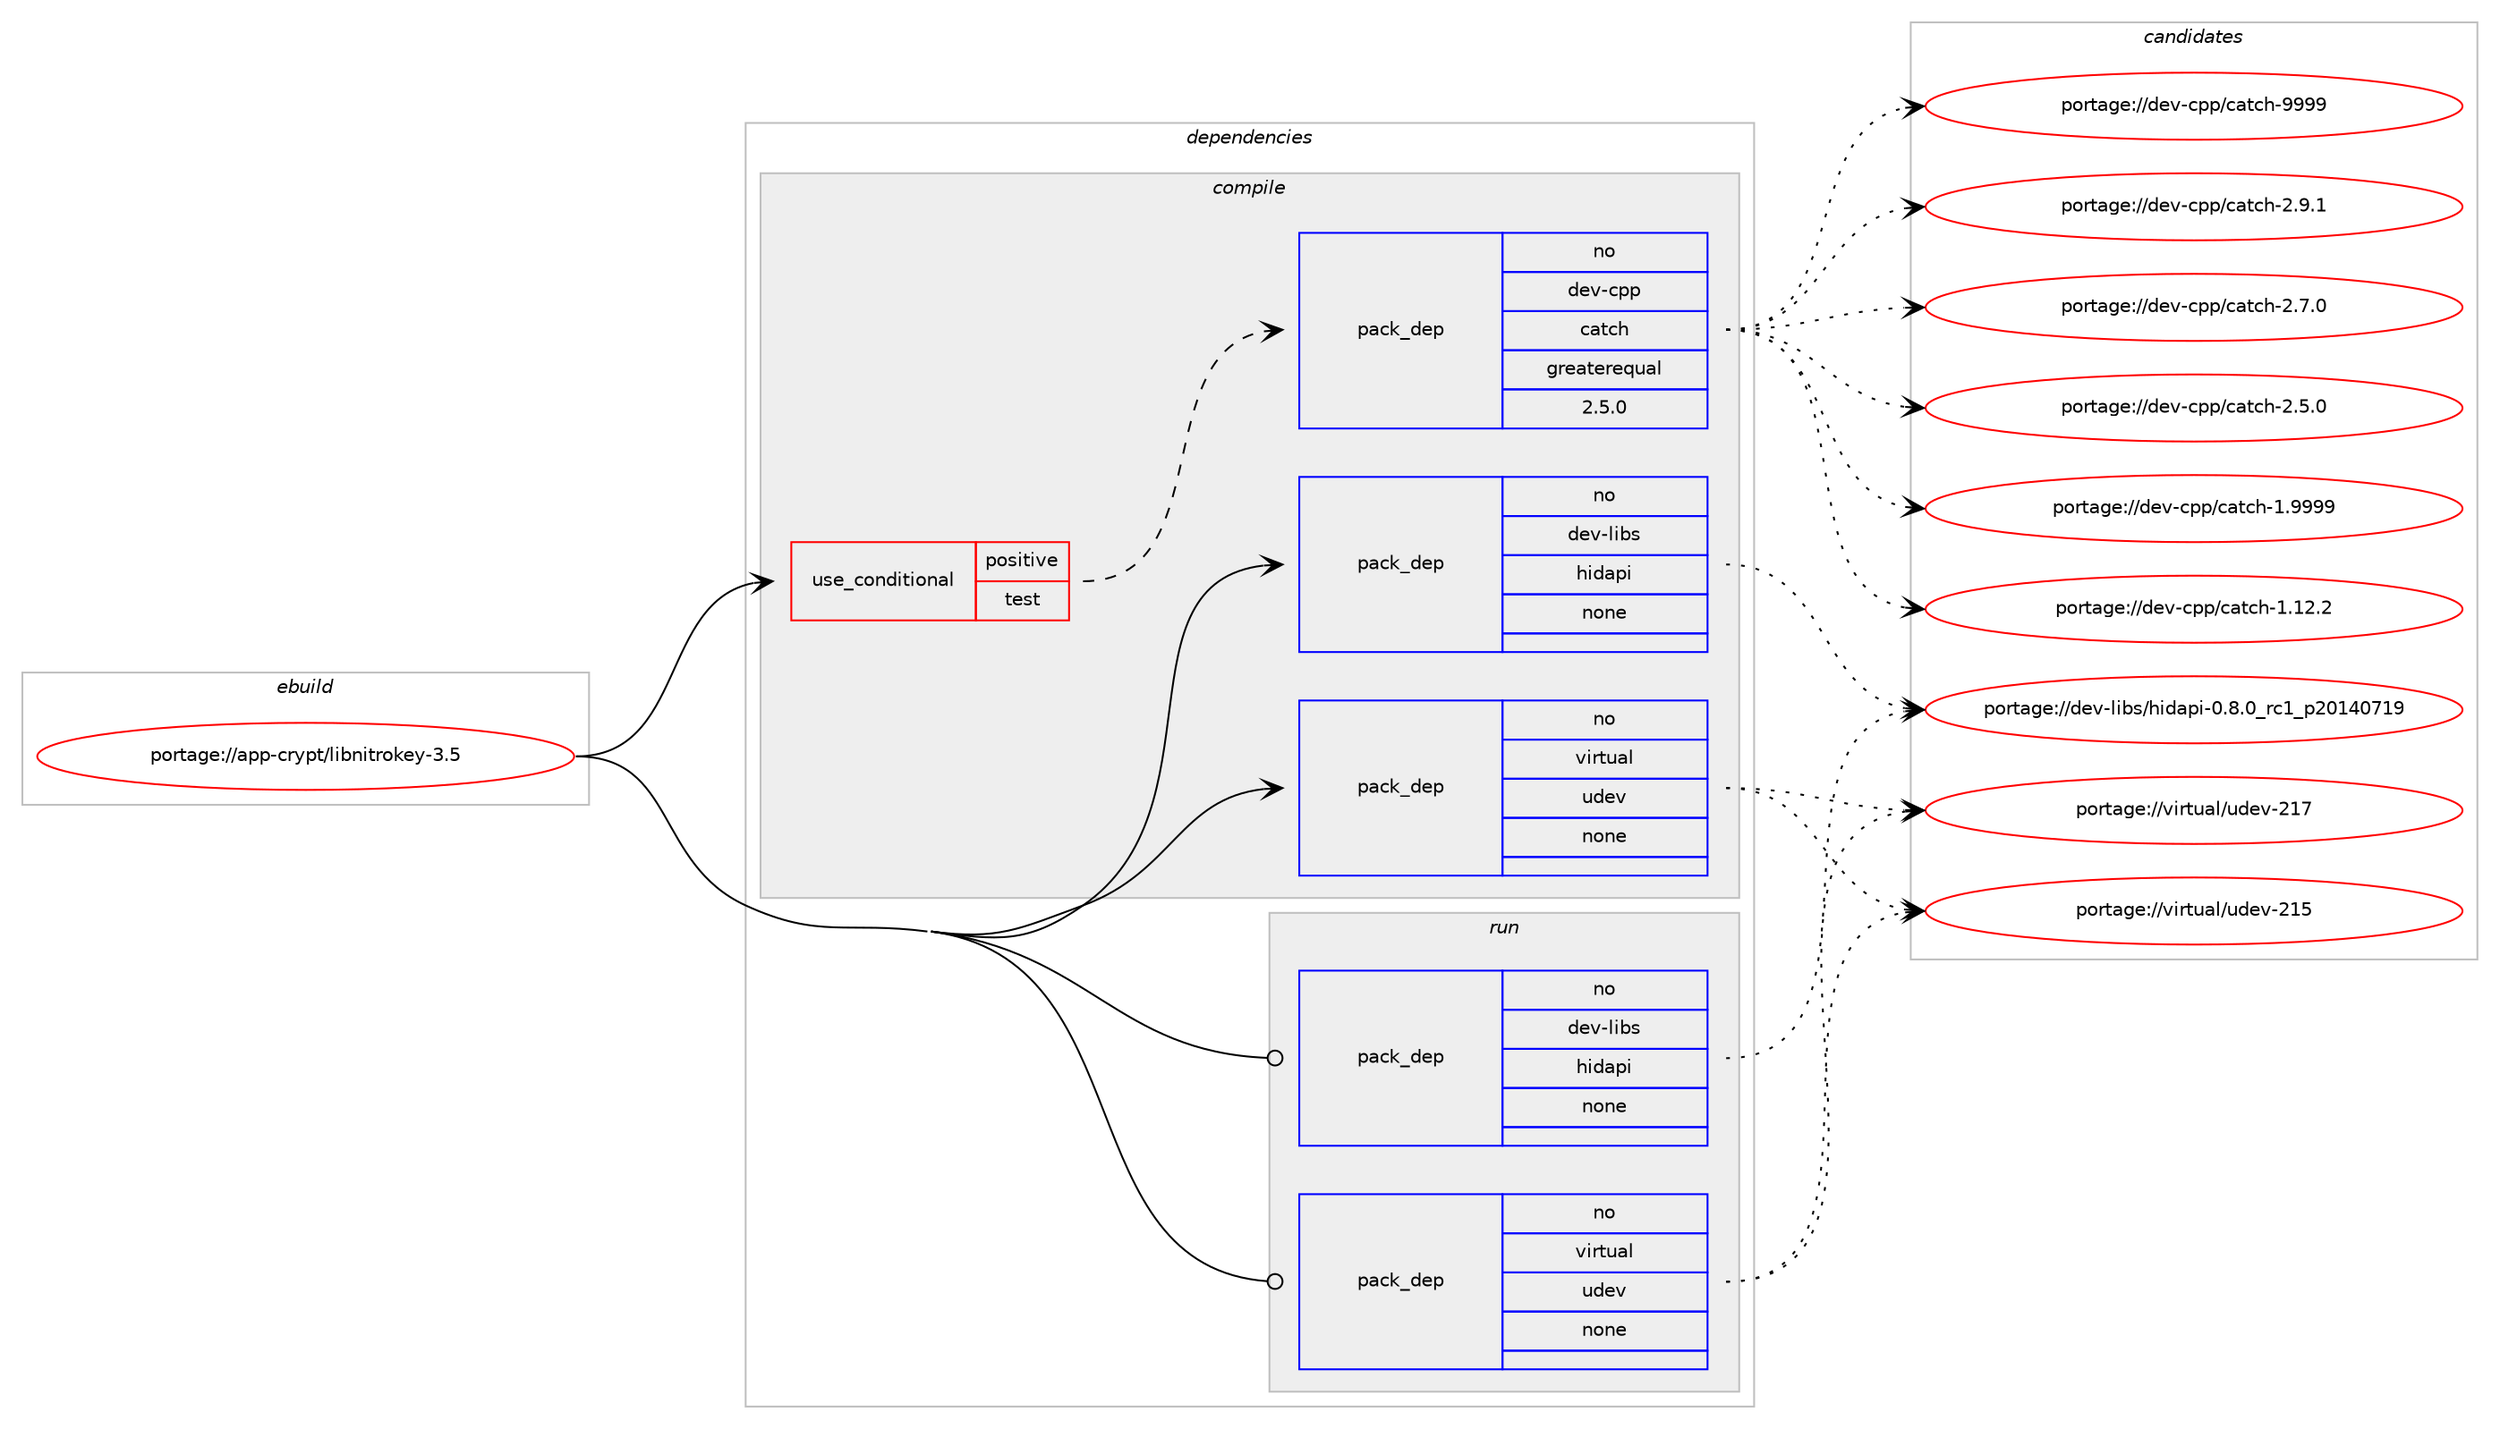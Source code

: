 digraph prolog {

# *************
# Graph options
# *************

newrank=true;
concentrate=true;
compound=true;
graph [rankdir=LR,fontname=Helvetica,fontsize=10,ranksep=1.5];#, ranksep=2.5, nodesep=0.2];
edge  [arrowhead=vee];
node  [fontname=Helvetica,fontsize=10];

# **********
# The ebuild
# **********

subgraph cluster_leftcol {
color=gray;
rank=same;
label=<<i>ebuild</i>>;
id [label="portage://app-crypt/libnitrokey-3.5", color=red, width=4, href="../app-crypt/libnitrokey-3.5.svg"];
}

# ****************
# The dependencies
# ****************

subgraph cluster_midcol {
color=gray;
label=<<i>dependencies</i>>;
subgraph cluster_compile {
fillcolor="#eeeeee";
style=filled;
label=<<i>compile</i>>;
subgraph cond151377 {
dependency642482 [label=<<TABLE BORDER="0" CELLBORDER="1" CELLSPACING="0" CELLPADDING="4"><TR><TD ROWSPAN="3" CELLPADDING="10">use_conditional</TD></TR><TR><TD>positive</TD></TR><TR><TD>test</TD></TR></TABLE>>, shape=none, color=red];
subgraph pack482562 {
dependency642483 [label=<<TABLE BORDER="0" CELLBORDER="1" CELLSPACING="0" CELLPADDING="4" WIDTH="220"><TR><TD ROWSPAN="6" CELLPADDING="30">pack_dep</TD></TR><TR><TD WIDTH="110">no</TD></TR><TR><TD>dev-cpp</TD></TR><TR><TD>catch</TD></TR><TR><TD>greaterequal</TD></TR><TR><TD>2.5.0</TD></TR></TABLE>>, shape=none, color=blue];
}
dependency642482:e -> dependency642483:w [weight=20,style="dashed",arrowhead="vee"];
}
id:e -> dependency642482:w [weight=20,style="solid",arrowhead="vee"];
subgraph pack482563 {
dependency642484 [label=<<TABLE BORDER="0" CELLBORDER="1" CELLSPACING="0" CELLPADDING="4" WIDTH="220"><TR><TD ROWSPAN="6" CELLPADDING="30">pack_dep</TD></TR><TR><TD WIDTH="110">no</TD></TR><TR><TD>dev-libs</TD></TR><TR><TD>hidapi</TD></TR><TR><TD>none</TD></TR><TR><TD></TD></TR></TABLE>>, shape=none, color=blue];
}
id:e -> dependency642484:w [weight=20,style="solid",arrowhead="vee"];
subgraph pack482564 {
dependency642485 [label=<<TABLE BORDER="0" CELLBORDER="1" CELLSPACING="0" CELLPADDING="4" WIDTH="220"><TR><TD ROWSPAN="6" CELLPADDING="30">pack_dep</TD></TR><TR><TD WIDTH="110">no</TD></TR><TR><TD>virtual</TD></TR><TR><TD>udev</TD></TR><TR><TD>none</TD></TR><TR><TD></TD></TR></TABLE>>, shape=none, color=blue];
}
id:e -> dependency642485:w [weight=20,style="solid",arrowhead="vee"];
}
subgraph cluster_compileandrun {
fillcolor="#eeeeee";
style=filled;
label=<<i>compile and run</i>>;
}
subgraph cluster_run {
fillcolor="#eeeeee";
style=filled;
label=<<i>run</i>>;
subgraph pack482565 {
dependency642486 [label=<<TABLE BORDER="0" CELLBORDER="1" CELLSPACING="0" CELLPADDING="4" WIDTH="220"><TR><TD ROWSPAN="6" CELLPADDING="30">pack_dep</TD></TR><TR><TD WIDTH="110">no</TD></TR><TR><TD>dev-libs</TD></TR><TR><TD>hidapi</TD></TR><TR><TD>none</TD></TR><TR><TD></TD></TR></TABLE>>, shape=none, color=blue];
}
id:e -> dependency642486:w [weight=20,style="solid",arrowhead="odot"];
subgraph pack482566 {
dependency642487 [label=<<TABLE BORDER="0" CELLBORDER="1" CELLSPACING="0" CELLPADDING="4" WIDTH="220"><TR><TD ROWSPAN="6" CELLPADDING="30">pack_dep</TD></TR><TR><TD WIDTH="110">no</TD></TR><TR><TD>virtual</TD></TR><TR><TD>udev</TD></TR><TR><TD>none</TD></TR><TR><TD></TD></TR></TABLE>>, shape=none, color=blue];
}
id:e -> dependency642487:w [weight=20,style="solid",arrowhead="odot"];
}
}

# **************
# The candidates
# **************

subgraph cluster_choices {
rank=same;
color=gray;
label=<<i>candidates</i>>;

subgraph choice482562 {
color=black;
nodesep=1;
choice1001011184599112112479997116991044557575757 [label="portage://dev-cpp/catch-9999", color=red, width=4,href="../dev-cpp/catch-9999.svg"];
choice100101118459911211247999711699104455046574649 [label="portage://dev-cpp/catch-2.9.1", color=red, width=4,href="../dev-cpp/catch-2.9.1.svg"];
choice100101118459911211247999711699104455046554648 [label="portage://dev-cpp/catch-2.7.0", color=red, width=4,href="../dev-cpp/catch-2.7.0.svg"];
choice100101118459911211247999711699104455046534648 [label="portage://dev-cpp/catch-2.5.0", color=red, width=4,href="../dev-cpp/catch-2.5.0.svg"];
choice10010111845991121124799971169910445494657575757 [label="portage://dev-cpp/catch-1.9999", color=red, width=4,href="../dev-cpp/catch-1.9999.svg"];
choice10010111845991121124799971169910445494649504650 [label="portage://dev-cpp/catch-1.12.2", color=red, width=4,href="../dev-cpp/catch-1.12.2.svg"];
dependency642483:e -> choice1001011184599112112479997116991044557575757:w [style=dotted,weight="100"];
dependency642483:e -> choice100101118459911211247999711699104455046574649:w [style=dotted,weight="100"];
dependency642483:e -> choice100101118459911211247999711699104455046554648:w [style=dotted,weight="100"];
dependency642483:e -> choice100101118459911211247999711699104455046534648:w [style=dotted,weight="100"];
dependency642483:e -> choice10010111845991121124799971169910445494657575757:w [style=dotted,weight="100"];
dependency642483:e -> choice10010111845991121124799971169910445494649504650:w [style=dotted,weight="100"];
}
subgraph choice482563 {
color=black;
nodesep=1;
choice10010111845108105981154710410510097112105454846564648951149949951125048495248554957 [label="portage://dev-libs/hidapi-0.8.0_rc1_p20140719", color=red, width=4,href="../dev-libs/hidapi-0.8.0_rc1_p20140719.svg"];
dependency642484:e -> choice10010111845108105981154710410510097112105454846564648951149949951125048495248554957:w [style=dotted,weight="100"];
}
subgraph choice482564 {
color=black;
nodesep=1;
choice118105114116117971084711710010111845504955 [label="portage://virtual/udev-217", color=red, width=4,href="../virtual/udev-217.svg"];
choice118105114116117971084711710010111845504953 [label="portage://virtual/udev-215", color=red, width=4,href="../virtual/udev-215.svg"];
dependency642485:e -> choice118105114116117971084711710010111845504955:w [style=dotted,weight="100"];
dependency642485:e -> choice118105114116117971084711710010111845504953:w [style=dotted,weight="100"];
}
subgraph choice482565 {
color=black;
nodesep=1;
choice10010111845108105981154710410510097112105454846564648951149949951125048495248554957 [label="portage://dev-libs/hidapi-0.8.0_rc1_p20140719", color=red, width=4,href="../dev-libs/hidapi-0.8.0_rc1_p20140719.svg"];
dependency642486:e -> choice10010111845108105981154710410510097112105454846564648951149949951125048495248554957:w [style=dotted,weight="100"];
}
subgraph choice482566 {
color=black;
nodesep=1;
choice118105114116117971084711710010111845504955 [label="portage://virtual/udev-217", color=red, width=4,href="../virtual/udev-217.svg"];
choice118105114116117971084711710010111845504953 [label="portage://virtual/udev-215", color=red, width=4,href="../virtual/udev-215.svg"];
dependency642487:e -> choice118105114116117971084711710010111845504955:w [style=dotted,weight="100"];
dependency642487:e -> choice118105114116117971084711710010111845504953:w [style=dotted,weight="100"];
}
}

}
